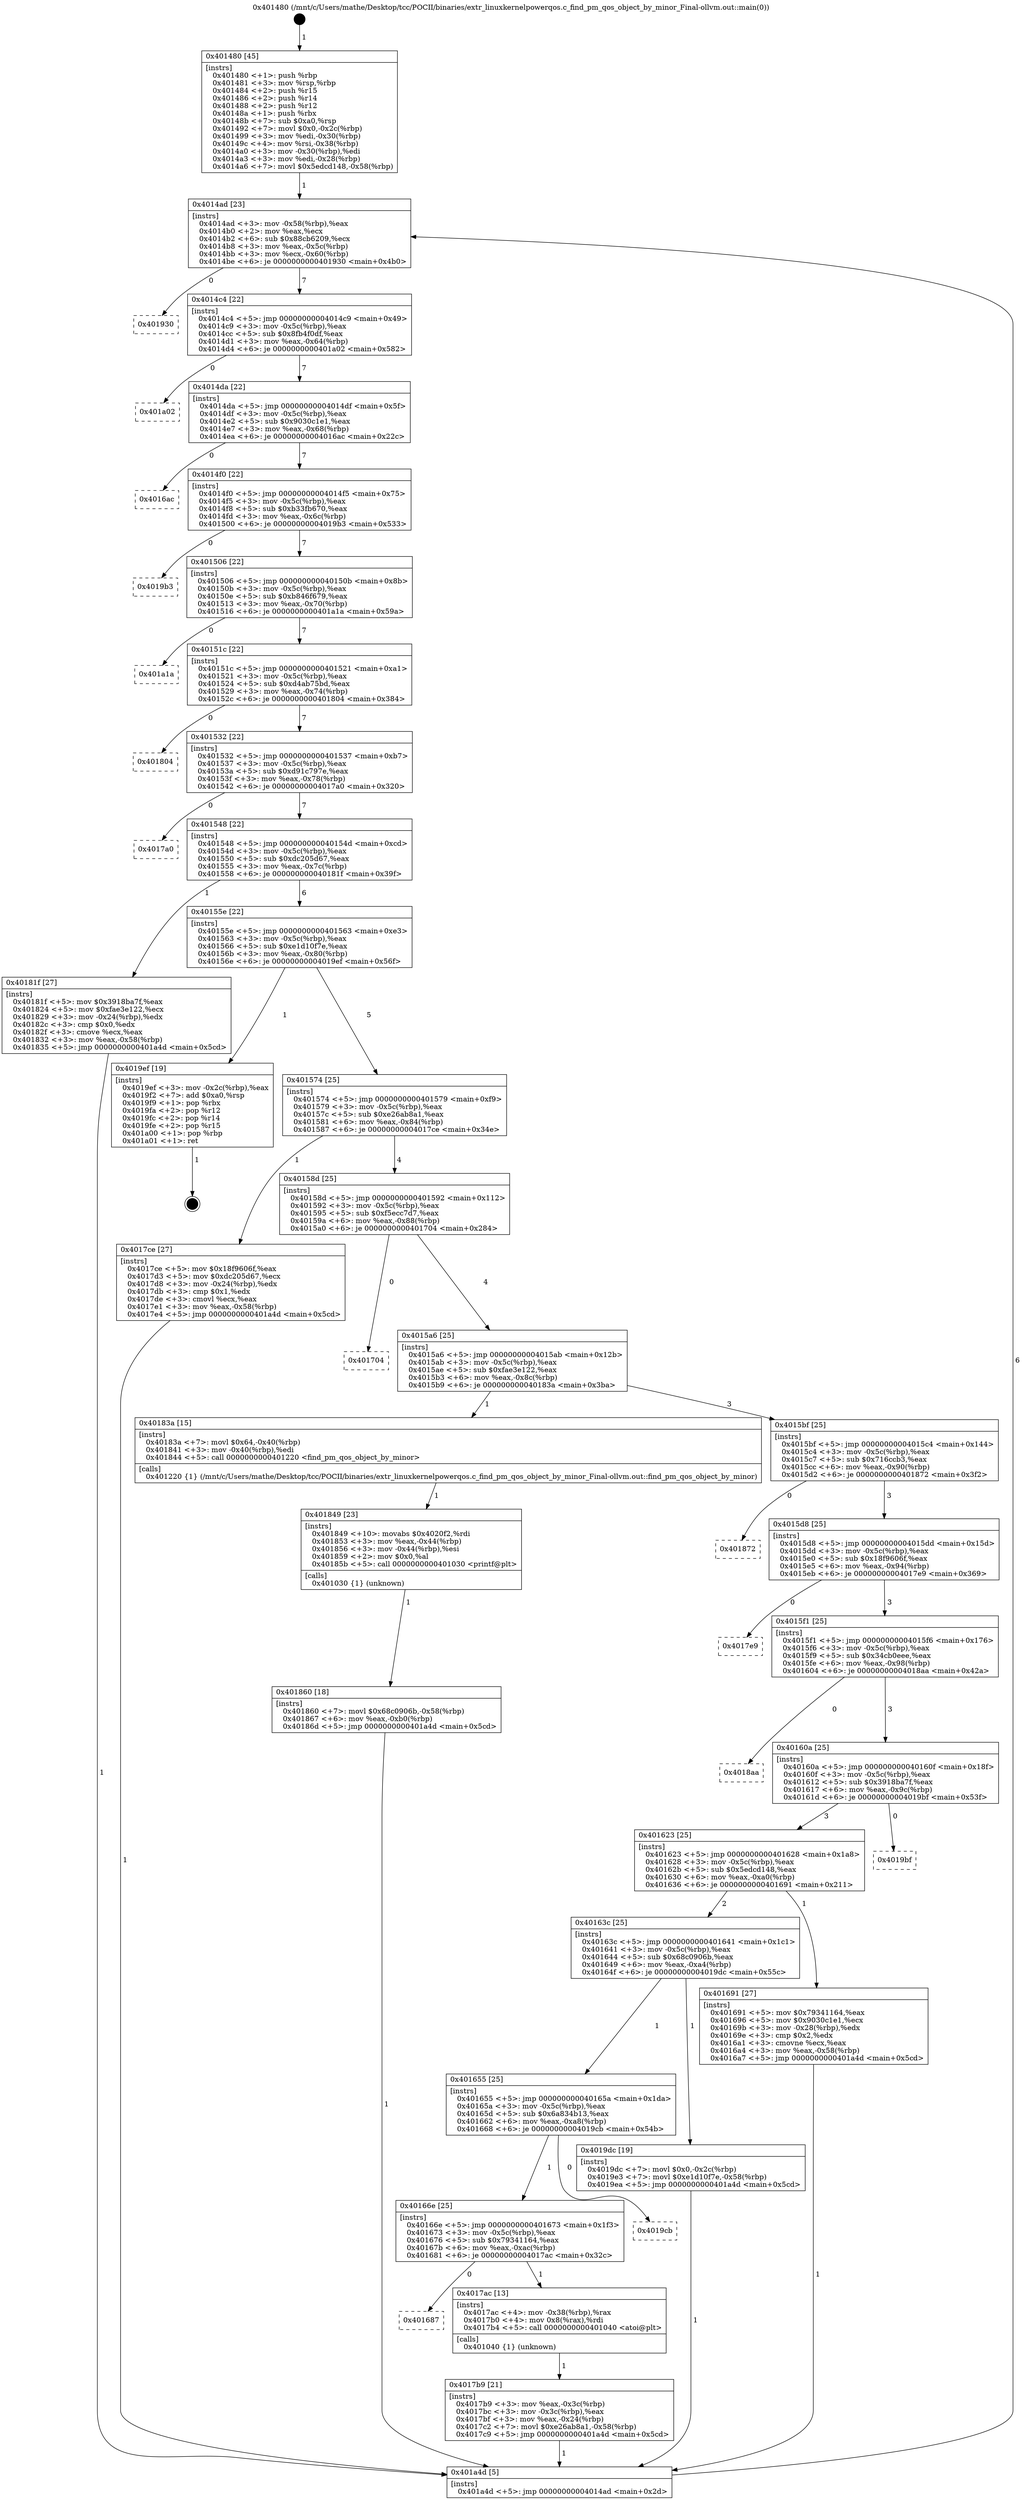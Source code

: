 digraph "0x401480" {
  label = "0x401480 (/mnt/c/Users/mathe/Desktop/tcc/POCII/binaries/extr_linuxkernelpowerqos.c_find_pm_qos_object_by_minor_Final-ollvm.out::main(0))"
  labelloc = "t"
  node[shape=record]

  Entry [label="",width=0.3,height=0.3,shape=circle,fillcolor=black,style=filled]
  "0x4014ad" [label="{
     0x4014ad [23]\l
     | [instrs]\l
     &nbsp;&nbsp;0x4014ad \<+3\>: mov -0x58(%rbp),%eax\l
     &nbsp;&nbsp;0x4014b0 \<+2\>: mov %eax,%ecx\l
     &nbsp;&nbsp;0x4014b2 \<+6\>: sub $0x88cb6209,%ecx\l
     &nbsp;&nbsp;0x4014b8 \<+3\>: mov %eax,-0x5c(%rbp)\l
     &nbsp;&nbsp;0x4014bb \<+3\>: mov %ecx,-0x60(%rbp)\l
     &nbsp;&nbsp;0x4014be \<+6\>: je 0000000000401930 \<main+0x4b0\>\l
  }"]
  "0x401930" [label="{
     0x401930\l
  }", style=dashed]
  "0x4014c4" [label="{
     0x4014c4 [22]\l
     | [instrs]\l
     &nbsp;&nbsp;0x4014c4 \<+5\>: jmp 00000000004014c9 \<main+0x49\>\l
     &nbsp;&nbsp;0x4014c9 \<+3\>: mov -0x5c(%rbp),%eax\l
     &nbsp;&nbsp;0x4014cc \<+5\>: sub $0x8fb4f0df,%eax\l
     &nbsp;&nbsp;0x4014d1 \<+3\>: mov %eax,-0x64(%rbp)\l
     &nbsp;&nbsp;0x4014d4 \<+6\>: je 0000000000401a02 \<main+0x582\>\l
  }"]
  Exit [label="",width=0.3,height=0.3,shape=circle,fillcolor=black,style=filled,peripheries=2]
  "0x401a02" [label="{
     0x401a02\l
  }", style=dashed]
  "0x4014da" [label="{
     0x4014da [22]\l
     | [instrs]\l
     &nbsp;&nbsp;0x4014da \<+5\>: jmp 00000000004014df \<main+0x5f\>\l
     &nbsp;&nbsp;0x4014df \<+3\>: mov -0x5c(%rbp),%eax\l
     &nbsp;&nbsp;0x4014e2 \<+5\>: sub $0x9030c1e1,%eax\l
     &nbsp;&nbsp;0x4014e7 \<+3\>: mov %eax,-0x68(%rbp)\l
     &nbsp;&nbsp;0x4014ea \<+6\>: je 00000000004016ac \<main+0x22c\>\l
  }"]
  "0x401860" [label="{
     0x401860 [18]\l
     | [instrs]\l
     &nbsp;&nbsp;0x401860 \<+7\>: movl $0x68c0906b,-0x58(%rbp)\l
     &nbsp;&nbsp;0x401867 \<+6\>: mov %eax,-0xb0(%rbp)\l
     &nbsp;&nbsp;0x40186d \<+5\>: jmp 0000000000401a4d \<main+0x5cd\>\l
  }"]
  "0x4016ac" [label="{
     0x4016ac\l
  }", style=dashed]
  "0x4014f0" [label="{
     0x4014f0 [22]\l
     | [instrs]\l
     &nbsp;&nbsp;0x4014f0 \<+5\>: jmp 00000000004014f5 \<main+0x75\>\l
     &nbsp;&nbsp;0x4014f5 \<+3\>: mov -0x5c(%rbp),%eax\l
     &nbsp;&nbsp;0x4014f8 \<+5\>: sub $0xb33fb670,%eax\l
     &nbsp;&nbsp;0x4014fd \<+3\>: mov %eax,-0x6c(%rbp)\l
     &nbsp;&nbsp;0x401500 \<+6\>: je 00000000004019b3 \<main+0x533\>\l
  }"]
  "0x401849" [label="{
     0x401849 [23]\l
     | [instrs]\l
     &nbsp;&nbsp;0x401849 \<+10\>: movabs $0x4020f2,%rdi\l
     &nbsp;&nbsp;0x401853 \<+3\>: mov %eax,-0x44(%rbp)\l
     &nbsp;&nbsp;0x401856 \<+3\>: mov -0x44(%rbp),%esi\l
     &nbsp;&nbsp;0x401859 \<+2\>: mov $0x0,%al\l
     &nbsp;&nbsp;0x40185b \<+5\>: call 0000000000401030 \<printf@plt\>\l
     | [calls]\l
     &nbsp;&nbsp;0x401030 \{1\} (unknown)\l
  }"]
  "0x4019b3" [label="{
     0x4019b3\l
  }", style=dashed]
  "0x401506" [label="{
     0x401506 [22]\l
     | [instrs]\l
     &nbsp;&nbsp;0x401506 \<+5\>: jmp 000000000040150b \<main+0x8b\>\l
     &nbsp;&nbsp;0x40150b \<+3\>: mov -0x5c(%rbp),%eax\l
     &nbsp;&nbsp;0x40150e \<+5\>: sub $0xb846f679,%eax\l
     &nbsp;&nbsp;0x401513 \<+3\>: mov %eax,-0x70(%rbp)\l
     &nbsp;&nbsp;0x401516 \<+6\>: je 0000000000401a1a \<main+0x59a\>\l
  }"]
  "0x4017b9" [label="{
     0x4017b9 [21]\l
     | [instrs]\l
     &nbsp;&nbsp;0x4017b9 \<+3\>: mov %eax,-0x3c(%rbp)\l
     &nbsp;&nbsp;0x4017bc \<+3\>: mov -0x3c(%rbp),%eax\l
     &nbsp;&nbsp;0x4017bf \<+3\>: mov %eax,-0x24(%rbp)\l
     &nbsp;&nbsp;0x4017c2 \<+7\>: movl $0xe26ab8a1,-0x58(%rbp)\l
     &nbsp;&nbsp;0x4017c9 \<+5\>: jmp 0000000000401a4d \<main+0x5cd\>\l
  }"]
  "0x401a1a" [label="{
     0x401a1a\l
  }", style=dashed]
  "0x40151c" [label="{
     0x40151c [22]\l
     | [instrs]\l
     &nbsp;&nbsp;0x40151c \<+5\>: jmp 0000000000401521 \<main+0xa1\>\l
     &nbsp;&nbsp;0x401521 \<+3\>: mov -0x5c(%rbp),%eax\l
     &nbsp;&nbsp;0x401524 \<+5\>: sub $0xd4ab75bd,%eax\l
     &nbsp;&nbsp;0x401529 \<+3\>: mov %eax,-0x74(%rbp)\l
     &nbsp;&nbsp;0x40152c \<+6\>: je 0000000000401804 \<main+0x384\>\l
  }"]
  "0x401687" [label="{
     0x401687\l
  }", style=dashed]
  "0x401804" [label="{
     0x401804\l
  }", style=dashed]
  "0x401532" [label="{
     0x401532 [22]\l
     | [instrs]\l
     &nbsp;&nbsp;0x401532 \<+5\>: jmp 0000000000401537 \<main+0xb7\>\l
     &nbsp;&nbsp;0x401537 \<+3\>: mov -0x5c(%rbp),%eax\l
     &nbsp;&nbsp;0x40153a \<+5\>: sub $0xd91c797e,%eax\l
     &nbsp;&nbsp;0x40153f \<+3\>: mov %eax,-0x78(%rbp)\l
     &nbsp;&nbsp;0x401542 \<+6\>: je 00000000004017a0 \<main+0x320\>\l
  }"]
  "0x4017ac" [label="{
     0x4017ac [13]\l
     | [instrs]\l
     &nbsp;&nbsp;0x4017ac \<+4\>: mov -0x38(%rbp),%rax\l
     &nbsp;&nbsp;0x4017b0 \<+4\>: mov 0x8(%rax),%rdi\l
     &nbsp;&nbsp;0x4017b4 \<+5\>: call 0000000000401040 \<atoi@plt\>\l
     | [calls]\l
     &nbsp;&nbsp;0x401040 \{1\} (unknown)\l
  }"]
  "0x4017a0" [label="{
     0x4017a0\l
  }", style=dashed]
  "0x401548" [label="{
     0x401548 [22]\l
     | [instrs]\l
     &nbsp;&nbsp;0x401548 \<+5\>: jmp 000000000040154d \<main+0xcd\>\l
     &nbsp;&nbsp;0x40154d \<+3\>: mov -0x5c(%rbp),%eax\l
     &nbsp;&nbsp;0x401550 \<+5\>: sub $0xdc205d67,%eax\l
     &nbsp;&nbsp;0x401555 \<+3\>: mov %eax,-0x7c(%rbp)\l
     &nbsp;&nbsp;0x401558 \<+6\>: je 000000000040181f \<main+0x39f\>\l
  }"]
  "0x40166e" [label="{
     0x40166e [25]\l
     | [instrs]\l
     &nbsp;&nbsp;0x40166e \<+5\>: jmp 0000000000401673 \<main+0x1f3\>\l
     &nbsp;&nbsp;0x401673 \<+3\>: mov -0x5c(%rbp),%eax\l
     &nbsp;&nbsp;0x401676 \<+5\>: sub $0x79341164,%eax\l
     &nbsp;&nbsp;0x40167b \<+6\>: mov %eax,-0xac(%rbp)\l
     &nbsp;&nbsp;0x401681 \<+6\>: je 00000000004017ac \<main+0x32c\>\l
  }"]
  "0x40181f" [label="{
     0x40181f [27]\l
     | [instrs]\l
     &nbsp;&nbsp;0x40181f \<+5\>: mov $0x3918ba7f,%eax\l
     &nbsp;&nbsp;0x401824 \<+5\>: mov $0xfae3e122,%ecx\l
     &nbsp;&nbsp;0x401829 \<+3\>: mov -0x24(%rbp),%edx\l
     &nbsp;&nbsp;0x40182c \<+3\>: cmp $0x0,%edx\l
     &nbsp;&nbsp;0x40182f \<+3\>: cmove %ecx,%eax\l
     &nbsp;&nbsp;0x401832 \<+3\>: mov %eax,-0x58(%rbp)\l
     &nbsp;&nbsp;0x401835 \<+5\>: jmp 0000000000401a4d \<main+0x5cd\>\l
  }"]
  "0x40155e" [label="{
     0x40155e [22]\l
     | [instrs]\l
     &nbsp;&nbsp;0x40155e \<+5\>: jmp 0000000000401563 \<main+0xe3\>\l
     &nbsp;&nbsp;0x401563 \<+3\>: mov -0x5c(%rbp),%eax\l
     &nbsp;&nbsp;0x401566 \<+5\>: sub $0xe1d10f7e,%eax\l
     &nbsp;&nbsp;0x40156b \<+3\>: mov %eax,-0x80(%rbp)\l
     &nbsp;&nbsp;0x40156e \<+6\>: je 00000000004019ef \<main+0x56f\>\l
  }"]
  "0x4019cb" [label="{
     0x4019cb\l
  }", style=dashed]
  "0x4019ef" [label="{
     0x4019ef [19]\l
     | [instrs]\l
     &nbsp;&nbsp;0x4019ef \<+3\>: mov -0x2c(%rbp),%eax\l
     &nbsp;&nbsp;0x4019f2 \<+7\>: add $0xa0,%rsp\l
     &nbsp;&nbsp;0x4019f9 \<+1\>: pop %rbx\l
     &nbsp;&nbsp;0x4019fa \<+2\>: pop %r12\l
     &nbsp;&nbsp;0x4019fc \<+2\>: pop %r14\l
     &nbsp;&nbsp;0x4019fe \<+2\>: pop %r15\l
     &nbsp;&nbsp;0x401a00 \<+1\>: pop %rbp\l
     &nbsp;&nbsp;0x401a01 \<+1\>: ret\l
  }"]
  "0x401574" [label="{
     0x401574 [25]\l
     | [instrs]\l
     &nbsp;&nbsp;0x401574 \<+5\>: jmp 0000000000401579 \<main+0xf9\>\l
     &nbsp;&nbsp;0x401579 \<+3\>: mov -0x5c(%rbp),%eax\l
     &nbsp;&nbsp;0x40157c \<+5\>: sub $0xe26ab8a1,%eax\l
     &nbsp;&nbsp;0x401581 \<+6\>: mov %eax,-0x84(%rbp)\l
     &nbsp;&nbsp;0x401587 \<+6\>: je 00000000004017ce \<main+0x34e\>\l
  }"]
  "0x401655" [label="{
     0x401655 [25]\l
     | [instrs]\l
     &nbsp;&nbsp;0x401655 \<+5\>: jmp 000000000040165a \<main+0x1da\>\l
     &nbsp;&nbsp;0x40165a \<+3\>: mov -0x5c(%rbp),%eax\l
     &nbsp;&nbsp;0x40165d \<+5\>: sub $0x6a834b13,%eax\l
     &nbsp;&nbsp;0x401662 \<+6\>: mov %eax,-0xa8(%rbp)\l
     &nbsp;&nbsp;0x401668 \<+6\>: je 00000000004019cb \<main+0x54b\>\l
  }"]
  "0x4017ce" [label="{
     0x4017ce [27]\l
     | [instrs]\l
     &nbsp;&nbsp;0x4017ce \<+5\>: mov $0x18f9606f,%eax\l
     &nbsp;&nbsp;0x4017d3 \<+5\>: mov $0xdc205d67,%ecx\l
     &nbsp;&nbsp;0x4017d8 \<+3\>: mov -0x24(%rbp),%edx\l
     &nbsp;&nbsp;0x4017db \<+3\>: cmp $0x1,%edx\l
     &nbsp;&nbsp;0x4017de \<+3\>: cmovl %ecx,%eax\l
     &nbsp;&nbsp;0x4017e1 \<+3\>: mov %eax,-0x58(%rbp)\l
     &nbsp;&nbsp;0x4017e4 \<+5\>: jmp 0000000000401a4d \<main+0x5cd\>\l
  }"]
  "0x40158d" [label="{
     0x40158d [25]\l
     | [instrs]\l
     &nbsp;&nbsp;0x40158d \<+5\>: jmp 0000000000401592 \<main+0x112\>\l
     &nbsp;&nbsp;0x401592 \<+3\>: mov -0x5c(%rbp),%eax\l
     &nbsp;&nbsp;0x401595 \<+5\>: sub $0xf5ecc7d7,%eax\l
     &nbsp;&nbsp;0x40159a \<+6\>: mov %eax,-0x88(%rbp)\l
     &nbsp;&nbsp;0x4015a0 \<+6\>: je 0000000000401704 \<main+0x284\>\l
  }"]
  "0x4019dc" [label="{
     0x4019dc [19]\l
     | [instrs]\l
     &nbsp;&nbsp;0x4019dc \<+7\>: movl $0x0,-0x2c(%rbp)\l
     &nbsp;&nbsp;0x4019e3 \<+7\>: movl $0xe1d10f7e,-0x58(%rbp)\l
     &nbsp;&nbsp;0x4019ea \<+5\>: jmp 0000000000401a4d \<main+0x5cd\>\l
  }"]
  "0x401704" [label="{
     0x401704\l
  }", style=dashed]
  "0x4015a6" [label="{
     0x4015a6 [25]\l
     | [instrs]\l
     &nbsp;&nbsp;0x4015a6 \<+5\>: jmp 00000000004015ab \<main+0x12b\>\l
     &nbsp;&nbsp;0x4015ab \<+3\>: mov -0x5c(%rbp),%eax\l
     &nbsp;&nbsp;0x4015ae \<+5\>: sub $0xfae3e122,%eax\l
     &nbsp;&nbsp;0x4015b3 \<+6\>: mov %eax,-0x8c(%rbp)\l
     &nbsp;&nbsp;0x4015b9 \<+6\>: je 000000000040183a \<main+0x3ba\>\l
  }"]
  "0x401480" [label="{
     0x401480 [45]\l
     | [instrs]\l
     &nbsp;&nbsp;0x401480 \<+1\>: push %rbp\l
     &nbsp;&nbsp;0x401481 \<+3\>: mov %rsp,%rbp\l
     &nbsp;&nbsp;0x401484 \<+2\>: push %r15\l
     &nbsp;&nbsp;0x401486 \<+2\>: push %r14\l
     &nbsp;&nbsp;0x401488 \<+2\>: push %r12\l
     &nbsp;&nbsp;0x40148a \<+1\>: push %rbx\l
     &nbsp;&nbsp;0x40148b \<+7\>: sub $0xa0,%rsp\l
     &nbsp;&nbsp;0x401492 \<+7\>: movl $0x0,-0x2c(%rbp)\l
     &nbsp;&nbsp;0x401499 \<+3\>: mov %edi,-0x30(%rbp)\l
     &nbsp;&nbsp;0x40149c \<+4\>: mov %rsi,-0x38(%rbp)\l
     &nbsp;&nbsp;0x4014a0 \<+3\>: mov -0x30(%rbp),%edi\l
     &nbsp;&nbsp;0x4014a3 \<+3\>: mov %edi,-0x28(%rbp)\l
     &nbsp;&nbsp;0x4014a6 \<+7\>: movl $0x5edcd148,-0x58(%rbp)\l
  }"]
  "0x40183a" [label="{
     0x40183a [15]\l
     | [instrs]\l
     &nbsp;&nbsp;0x40183a \<+7\>: movl $0x64,-0x40(%rbp)\l
     &nbsp;&nbsp;0x401841 \<+3\>: mov -0x40(%rbp),%edi\l
     &nbsp;&nbsp;0x401844 \<+5\>: call 0000000000401220 \<find_pm_qos_object_by_minor\>\l
     | [calls]\l
     &nbsp;&nbsp;0x401220 \{1\} (/mnt/c/Users/mathe/Desktop/tcc/POCII/binaries/extr_linuxkernelpowerqos.c_find_pm_qos_object_by_minor_Final-ollvm.out::find_pm_qos_object_by_minor)\l
  }"]
  "0x4015bf" [label="{
     0x4015bf [25]\l
     | [instrs]\l
     &nbsp;&nbsp;0x4015bf \<+5\>: jmp 00000000004015c4 \<main+0x144\>\l
     &nbsp;&nbsp;0x4015c4 \<+3\>: mov -0x5c(%rbp),%eax\l
     &nbsp;&nbsp;0x4015c7 \<+5\>: sub $0x716ccb3,%eax\l
     &nbsp;&nbsp;0x4015cc \<+6\>: mov %eax,-0x90(%rbp)\l
     &nbsp;&nbsp;0x4015d2 \<+6\>: je 0000000000401872 \<main+0x3f2\>\l
  }"]
  "0x401a4d" [label="{
     0x401a4d [5]\l
     | [instrs]\l
     &nbsp;&nbsp;0x401a4d \<+5\>: jmp 00000000004014ad \<main+0x2d\>\l
  }"]
  "0x401872" [label="{
     0x401872\l
  }", style=dashed]
  "0x4015d8" [label="{
     0x4015d8 [25]\l
     | [instrs]\l
     &nbsp;&nbsp;0x4015d8 \<+5\>: jmp 00000000004015dd \<main+0x15d\>\l
     &nbsp;&nbsp;0x4015dd \<+3\>: mov -0x5c(%rbp),%eax\l
     &nbsp;&nbsp;0x4015e0 \<+5\>: sub $0x18f9606f,%eax\l
     &nbsp;&nbsp;0x4015e5 \<+6\>: mov %eax,-0x94(%rbp)\l
     &nbsp;&nbsp;0x4015eb \<+6\>: je 00000000004017e9 \<main+0x369\>\l
  }"]
  "0x40163c" [label="{
     0x40163c [25]\l
     | [instrs]\l
     &nbsp;&nbsp;0x40163c \<+5\>: jmp 0000000000401641 \<main+0x1c1\>\l
     &nbsp;&nbsp;0x401641 \<+3\>: mov -0x5c(%rbp),%eax\l
     &nbsp;&nbsp;0x401644 \<+5\>: sub $0x68c0906b,%eax\l
     &nbsp;&nbsp;0x401649 \<+6\>: mov %eax,-0xa4(%rbp)\l
     &nbsp;&nbsp;0x40164f \<+6\>: je 00000000004019dc \<main+0x55c\>\l
  }"]
  "0x4017e9" [label="{
     0x4017e9\l
  }", style=dashed]
  "0x4015f1" [label="{
     0x4015f1 [25]\l
     | [instrs]\l
     &nbsp;&nbsp;0x4015f1 \<+5\>: jmp 00000000004015f6 \<main+0x176\>\l
     &nbsp;&nbsp;0x4015f6 \<+3\>: mov -0x5c(%rbp),%eax\l
     &nbsp;&nbsp;0x4015f9 \<+5\>: sub $0x34cb0eee,%eax\l
     &nbsp;&nbsp;0x4015fe \<+6\>: mov %eax,-0x98(%rbp)\l
     &nbsp;&nbsp;0x401604 \<+6\>: je 00000000004018aa \<main+0x42a\>\l
  }"]
  "0x401691" [label="{
     0x401691 [27]\l
     | [instrs]\l
     &nbsp;&nbsp;0x401691 \<+5\>: mov $0x79341164,%eax\l
     &nbsp;&nbsp;0x401696 \<+5\>: mov $0x9030c1e1,%ecx\l
     &nbsp;&nbsp;0x40169b \<+3\>: mov -0x28(%rbp),%edx\l
     &nbsp;&nbsp;0x40169e \<+3\>: cmp $0x2,%edx\l
     &nbsp;&nbsp;0x4016a1 \<+3\>: cmovne %ecx,%eax\l
     &nbsp;&nbsp;0x4016a4 \<+3\>: mov %eax,-0x58(%rbp)\l
     &nbsp;&nbsp;0x4016a7 \<+5\>: jmp 0000000000401a4d \<main+0x5cd\>\l
  }"]
  "0x4018aa" [label="{
     0x4018aa\l
  }", style=dashed]
  "0x40160a" [label="{
     0x40160a [25]\l
     | [instrs]\l
     &nbsp;&nbsp;0x40160a \<+5\>: jmp 000000000040160f \<main+0x18f\>\l
     &nbsp;&nbsp;0x40160f \<+3\>: mov -0x5c(%rbp),%eax\l
     &nbsp;&nbsp;0x401612 \<+5\>: sub $0x3918ba7f,%eax\l
     &nbsp;&nbsp;0x401617 \<+6\>: mov %eax,-0x9c(%rbp)\l
     &nbsp;&nbsp;0x40161d \<+6\>: je 00000000004019bf \<main+0x53f\>\l
  }"]
  "0x401623" [label="{
     0x401623 [25]\l
     | [instrs]\l
     &nbsp;&nbsp;0x401623 \<+5\>: jmp 0000000000401628 \<main+0x1a8\>\l
     &nbsp;&nbsp;0x401628 \<+3\>: mov -0x5c(%rbp),%eax\l
     &nbsp;&nbsp;0x40162b \<+5\>: sub $0x5edcd148,%eax\l
     &nbsp;&nbsp;0x401630 \<+6\>: mov %eax,-0xa0(%rbp)\l
     &nbsp;&nbsp;0x401636 \<+6\>: je 0000000000401691 \<main+0x211\>\l
  }"]
  "0x4019bf" [label="{
     0x4019bf\l
  }", style=dashed]
  Entry -> "0x401480" [label=" 1"]
  "0x4014ad" -> "0x401930" [label=" 0"]
  "0x4014ad" -> "0x4014c4" [label=" 7"]
  "0x4019ef" -> Exit [label=" 1"]
  "0x4014c4" -> "0x401a02" [label=" 0"]
  "0x4014c4" -> "0x4014da" [label=" 7"]
  "0x4019dc" -> "0x401a4d" [label=" 1"]
  "0x4014da" -> "0x4016ac" [label=" 0"]
  "0x4014da" -> "0x4014f0" [label=" 7"]
  "0x401860" -> "0x401a4d" [label=" 1"]
  "0x4014f0" -> "0x4019b3" [label=" 0"]
  "0x4014f0" -> "0x401506" [label=" 7"]
  "0x401849" -> "0x401860" [label=" 1"]
  "0x401506" -> "0x401a1a" [label=" 0"]
  "0x401506" -> "0x40151c" [label=" 7"]
  "0x40183a" -> "0x401849" [label=" 1"]
  "0x40151c" -> "0x401804" [label=" 0"]
  "0x40151c" -> "0x401532" [label=" 7"]
  "0x40181f" -> "0x401a4d" [label=" 1"]
  "0x401532" -> "0x4017a0" [label=" 0"]
  "0x401532" -> "0x401548" [label=" 7"]
  "0x4017ce" -> "0x401a4d" [label=" 1"]
  "0x401548" -> "0x40181f" [label=" 1"]
  "0x401548" -> "0x40155e" [label=" 6"]
  "0x4017ac" -> "0x4017b9" [label=" 1"]
  "0x40155e" -> "0x4019ef" [label=" 1"]
  "0x40155e" -> "0x401574" [label=" 5"]
  "0x40166e" -> "0x401687" [label=" 0"]
  "0x401574" -> "0x4017ce" [label=" 1"]
  "0x401574" -> "0x40158d" [label=" 4"]
  "0x4017b9" -> "0x401a4d" [label=" 1"]
  "0x40158d" -> "0x401704" [label=" 0"]
  "0x40158d" -> "0x4015a6" [label=" 4"]
  "0x401655" -> "0x40166e" [label=" 1"]
  "0x4015a6" -> "0x40183a" [label=" 1"]
  "0x4015a6" -> "0x4015bf" [label=" 3"]
  "0x40166e" -> "0x4017ac" [label=" 1"]
  "0x4015bf" -> "0x401872" [label=" 0"]
  "0x4015bf" -> "0x4015d8" [label=" 3"]
  "0x40163c" -> "0x401655" [label=" 1"]
  "0x4015d8" -> "0x4017e9" [label=" 0"]
  "0x4015d8" -> "0x4015f1" [label=" 3"]
  "0x40163c" -> "0x4019dc" [label=" 1"]
  "0x4015f1" -> "0x4018aa" [label=" 0"]
  "0x4015f1" -> "0x40160a" [label=" 3"]
  "0x401655" -> "0x4019cb" [label=" 0"]
  "0x40160a" -> "0x4019bf" [label=" 0"]
  "0x40160a" -> "0x401623" [label=" 3"]
  "0x401a4d" -> "0x4014ad" [label=" 6"]
  "0x401623" -> "0x401691" [label=" 1"]
  "0x401623" -> "0x40163c" [label=" 2"]
  "0x401691" -> "0x401a4d" [label=" 1"]
  "0x401480" -> "0x4014ad" [label=" 1"]
}
